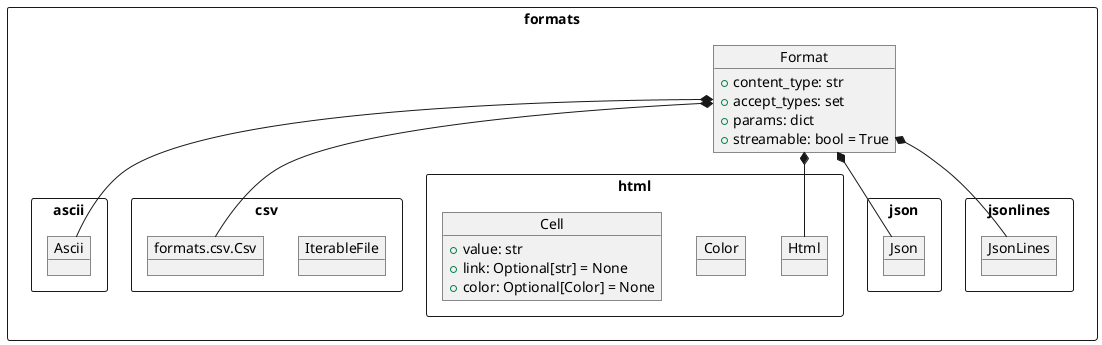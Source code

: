 @startuml
package formats <<Rectangle>> {
    object Format {
            +content_type: str
            +accept_types: set
            +params: dict
            +streamable: bool = True
    }
    package ascii <<Rectangle>> {
        object Ascii {

        }
    }
    package formats.csv <<Rectangle>> {

        object IterableFile {

        }

        object formats.csv.Csv {

        }
    }

    package html <<Rectangle>> {

        object Html {

        }

        object Color {

        }

        object Cell {
            +value: str
            +link: Optional[str] = None
            +color: Optional[Color] = None
        }
    }

    package json <<Rectangle>> {
        object Json {

        }
    }

    package jsonlines <<Rectangle>> {
        object JsonLines {

        }
    }

}

Format *-- Ascii
Format *-- formats.csv.Csv
Format *-- Html
Format *-- Json
Format *-- JsonLines
@enduml
